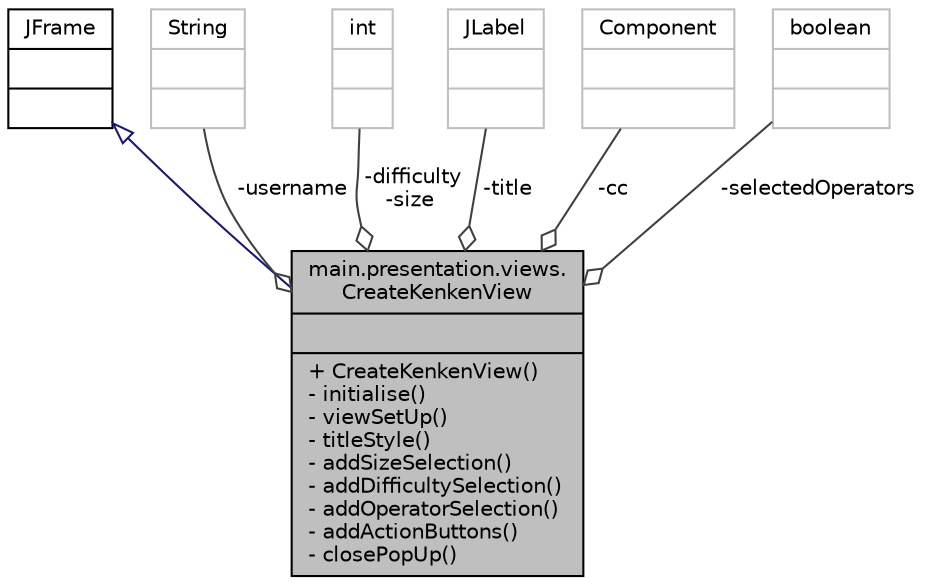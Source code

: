 digraph "main.presentation.views.CreateKenkenView"
{
 // INTERACTIVE_SVG=YES
 // LATEX_PDF_SIZE
  edge [fontname="Helvetica",fontsize="10",labelfontname="Helvetica",labelfontsize="10"];
  node [fontname="Helvetica",fontsize="10",shape=record];
  Node1 [label="{main.presentation.views.\lCreateKenkenView\n||+ CreateKenkenView()\l- initialise()\l- viewSetUp()\l- titleStyle()\l- addSizeSelection()\l- addDifficultySelection()\l- addOperatorSelection()\l- addActionButtons()\l- closePopUp()\l}",height=0.2,width=0.4,color="black", fillcolor="grey75", style="filled", fontcolor="black",tooltip=" "];
  Node2 -> Node1 [dir="back",color="midnightblue",fontsize="10",style="solid",arrowtail="onormal",fontname="Helvetica"];
  Node2 [label="{JFrame\n||}",height=0.2,width=0.4,color="black", fillcolor="white", style="filled",URL="$classJFrame.html",tooltip=" "];
  Node3 -> Node1 [color="grey25",fontsize="10",style="solid",label=" -username" ,arrowhead="odiamond",fontname="Helvetica"];
  Node3 [label="{String\n||}",height=0.2,width=0.4,color="grey75", fillcolor="white", style="filled",tooltip=" "];
  Node4 -> Node1 [color="grey25",fontsize="10",style="solid",label=" -difficulty\n-size" ,arrowhead="odiamond",fontname="Helvetica"];
  Node4 [label="{int\n||}",height=0.2,width=0.4,color="grey75", fillcolor="white", style="filled",tooltip=" "];
  Node5 -> Node1 [color="grey25",fontsize="10",style="solid",label=" -title" ,arrowhead="odiamond",fontname="Helvetica"];
  Node5 [label="{JLabel\n||}",height=0.2,width=0.4,color="grey75", fillcolor="white", style="filled",tooltip=" "];
  Node6 -> Node1 [color="grey25",fontsize="10",style="solid",label=" -cc" ,arrowhead="odiamond",fontname="Helvetica"];
  Node6 [label="{Component\n||}",height=0.2,width=0.4,color="grey75", fillcolor="white", style="filled",tooltip=" "];
  Node7 -> Node1 [color="grey25",fontsize="10",style="solid",label=" -selectedOperators" ,arrowhead="odiamond",fontname="Helvetica"];
  Node7 [label="{boolean\n||}",height=0.2,width=0.4,color="grey75", fillcolor="white", style="filled",tooltip=" "];
}
